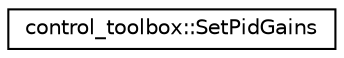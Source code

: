 digraph "Graphical Class Hierarchy"
{
  edge [fontname="Helvetica",fontsize="10",labelfontname="Helvetica",labelfontsize="10"];
  node [fontname="Helvetica",fontsize="10",shape=record];
  rankdir="LR";
  Node1 [label="control_toolbox::SetPidGains",height=0.2,width=0.4,color="black", fillcolor="white", style="filled",URL="$classcontrol__toolbox_1_1_set_pid_gains.html"];
}
